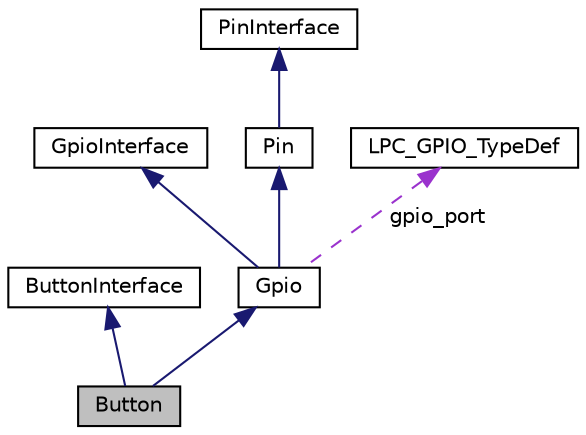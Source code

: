 digraph "Button"
{
  edge [fontname="Helvetica",fontsize="10",labelfontname="Helvetica",labelfontsize="10"];
  node [fontname="Helvetica",fontsize="10",shape=record];
  Node1 [label="Button",height=0.2,width=0.4,color="black", fillcolor="grey75", style="filled" fontcolor="black"];
  Node2 -> Node1 [dir="back",color="midnightblue",fontsize="10",style="solid",fontname="Helvetica"];
  Node2 [label="ButtonInterface",height=0.2,width=0.4,color="black", fillcolor="white", style="filled",URL="$d3/dc5/classButtonInterface.html"];
  Node3 -> Node1 [dir="back",color="midnightblue",fontsize="10",style="solid",fontname="Helvetica"];
  Node3 [label="Gpio",height=0.2,width=0.4,color="black", fillcolor="white", style="filled",URL="$d4/d79/classGpio.html"];
  Node4 -> Node3 [dir="back",color="midnightblue",fontsize="10",style="solid",fontname="Helvetica"];
  Node4 [label="GpioInterface",height=0.2,width=0.4,color="black", fillcolor="white", style="filled",URL="$d9/d4e/classGpioInterface.html"];
  Node5 -> Node3 [dir="back",color="midnightblue",fontsize="10",style="solid",fontname="Helvetica"];
  Node5 [label="Pin",height=0.2,width=0.4,color="black", fillcolor="white", style="filled",URL="$da/da0/classPin.html"];
  Node6 -> Node5 [dir="back",color="midnightblue",fontsize="10",style="solid",fontname="Helvetica"];
  Node6 [label="PinInterface",height=0.2,width=0.4,color="black", fillcolor="white", style="filled",URL="$d5/d71/classPinInterface.html"];
  Node7 -> Node3 [dir="back",color="darkorchid3",fontsize="10",style="dashed",label=" gpio_port" ,fontname="Helvetica"];
  Node7 [label="LPC_GPIO_TypeDef",height=0.2,width=0.4,color="black", fillcolor="white", style="filled",URL="$d8/d56/structLPC__GPIO__TypeDef.html"];
}
